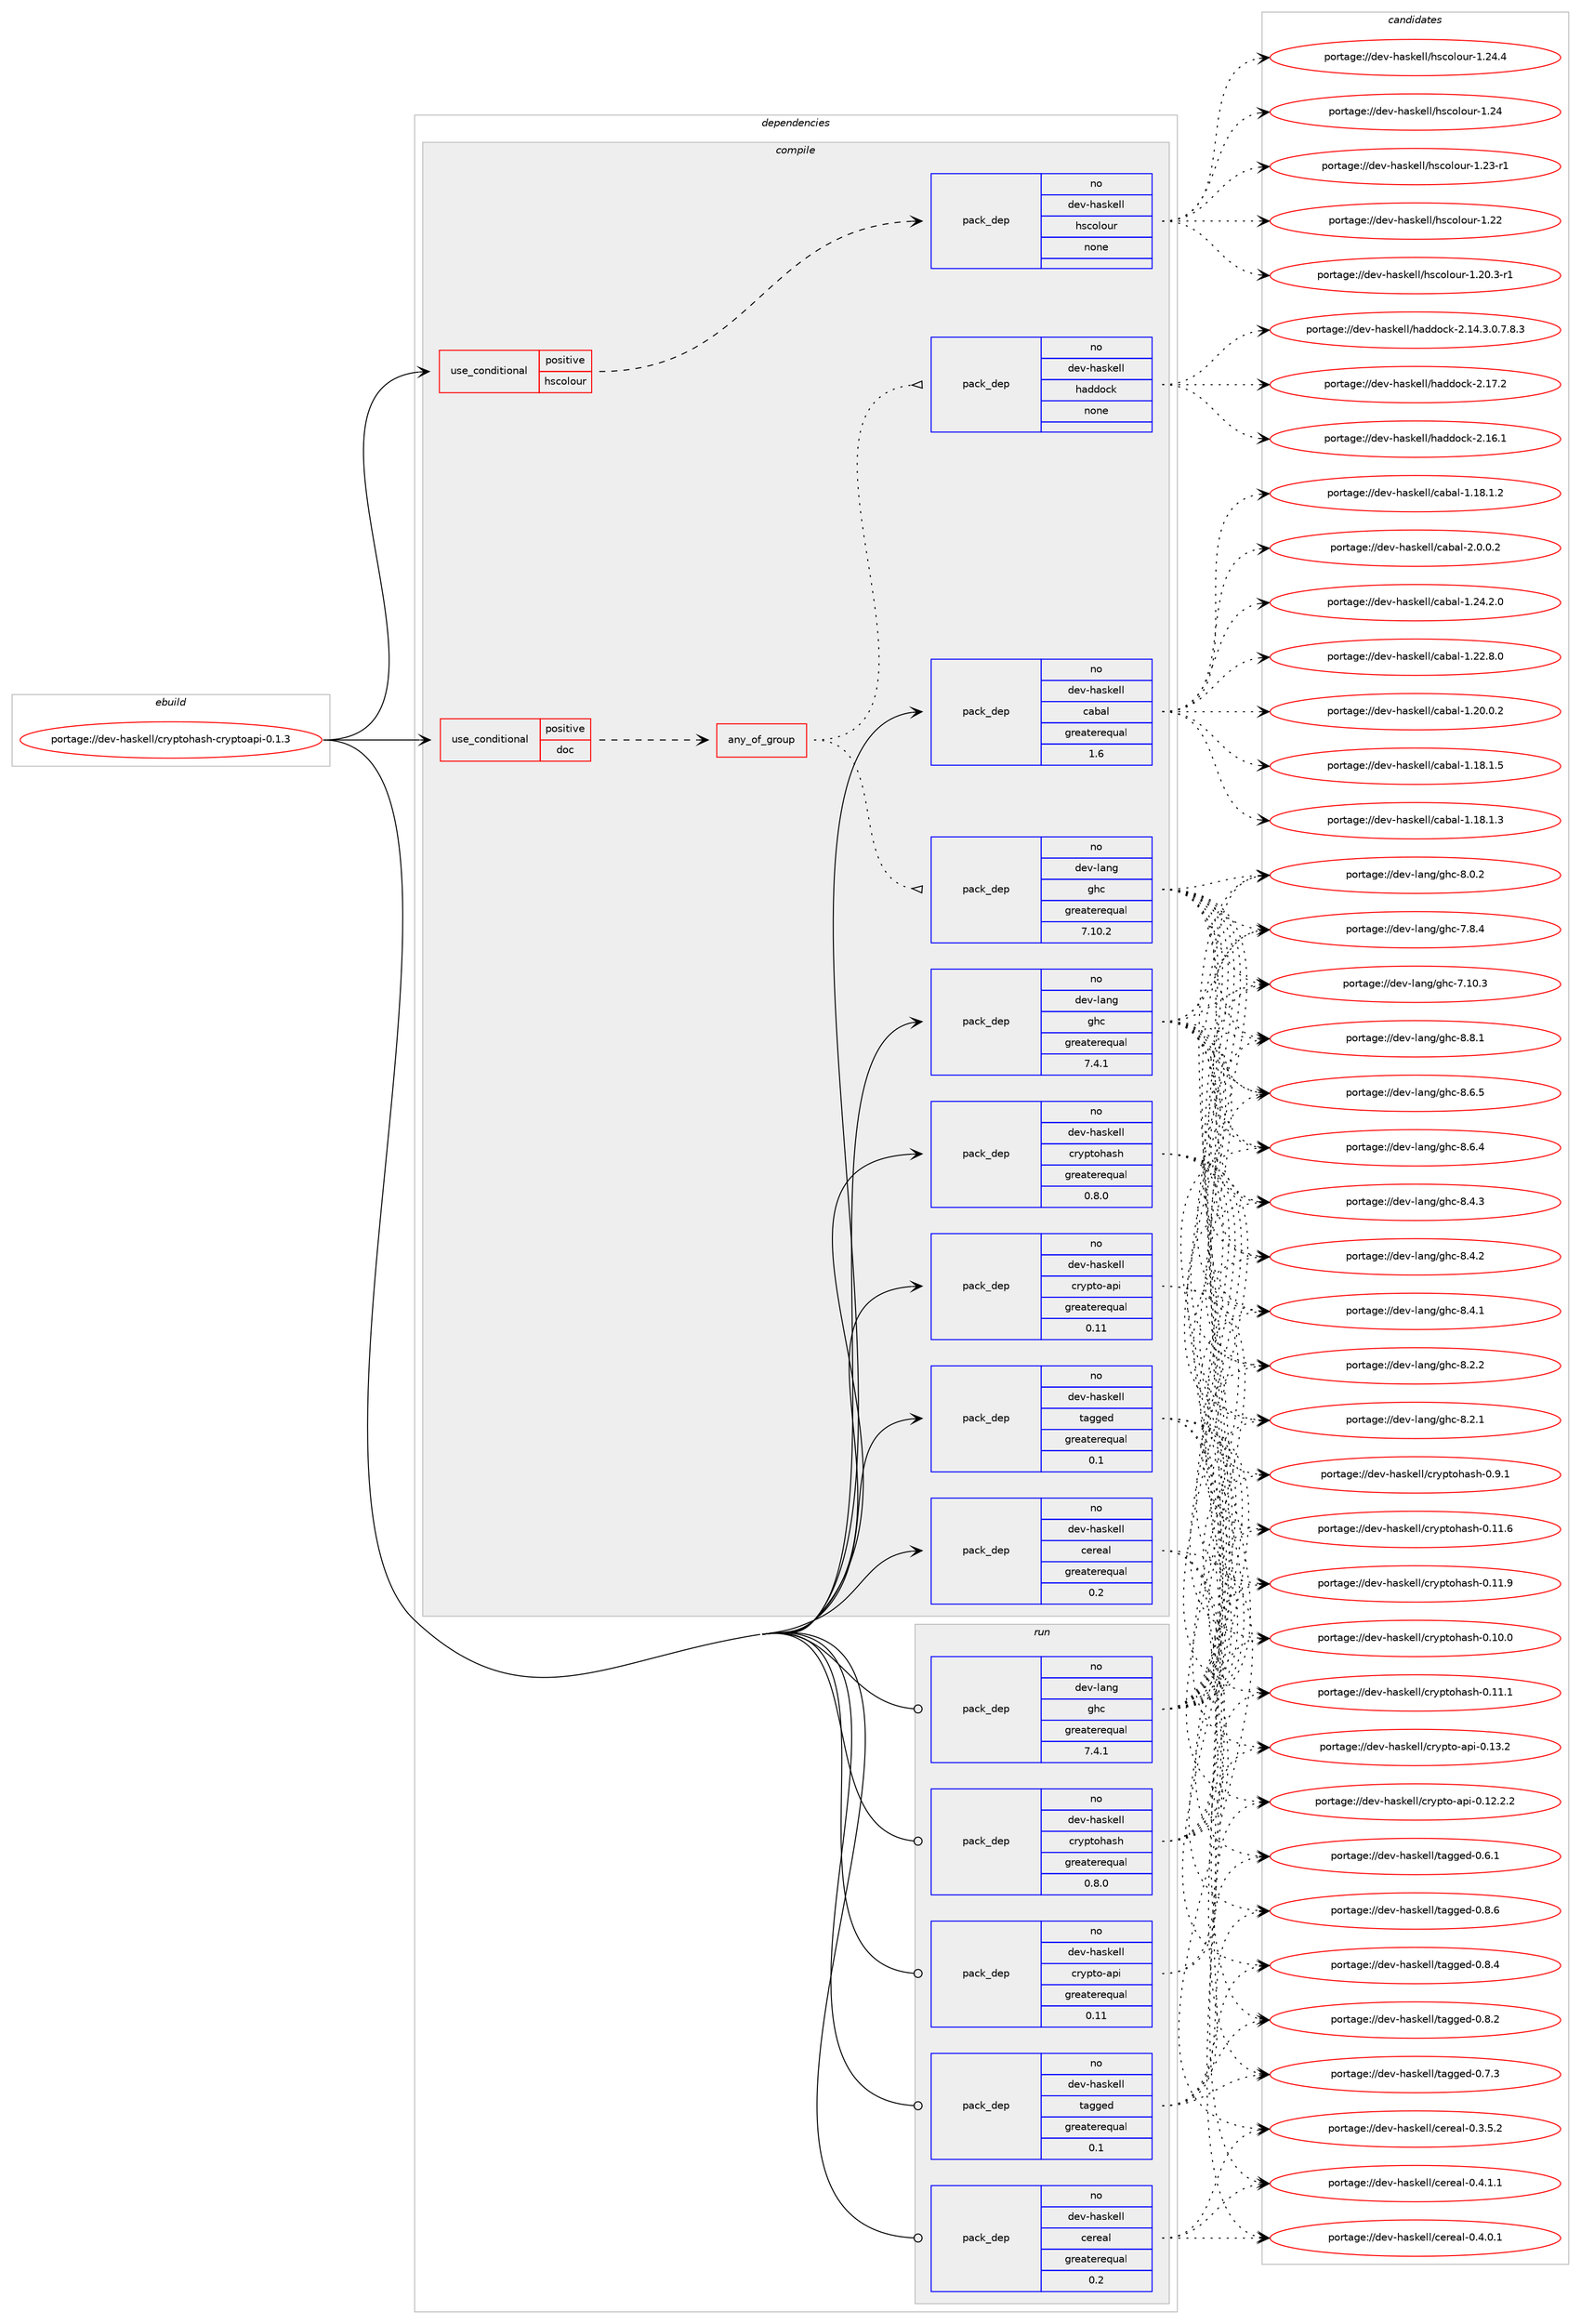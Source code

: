 digraph prolog {

# *************
# Graph options
# *************

newrank=true;
concentrate=true;
compound=true;
graph [rankdir=LR,fontname=Helvetica,fontsize=10,ranksep=1.5];#, ranksep=2.5, nodesep=0.2];
edge  [arrowhead=vee];
node  [fontname=Helvetica,fontsize=10];

# **********
# The ebuild
# **********

subgraph cluster_leftcol {
color=gray;
rank=same;
label=<<i>ebuild</i>>;
id [label="portage://dev-haskell/cryptohash-cryptoapi-0.1.3", color=red, width=4, href="../dev-haskell/cryptohash-cryptoapi-0.1.3.svg"];
}

# ****************
# The dependencies
# ****************

subgraph cluster_midcol {
color=gray;
label=<<i>dependencies</i>>;
subgraph cluster_compile {
fillcolor="#eeeeee";
style=filled;
label=<<i>compile</i>>;
subgraph cond134336 {
dependency565726 [label=<<TABLE BORDER="0" CELLBORDER="1" CELLSPACING="0" CELLPADDING="4"><TR><TD ROWSPAN="3" CELLPADDING="10">use_conditional</TD></TR><TR><TD>positive</TD></TR><TR><TD>doc</TD></TR></TABLE>>, shape=none, color=red];
subgraph any6595 {
dependency565727 [label=<<TABLE BORDER="0" CELLBORDER="1" CELLSPACING="0" CELLPADDING="4"><TR><TD CELLPADDING="10">any_of_group</TD></TR></TABLE>>, shape=none, color=red];subgraph pack424558 {
dependency565728 [label=<<TABLE BORDER="0" CELLBORDER="1" CELLSPACING="0" CELLPADDING="4" WIDTH="220"><TR><TD ROWSPAN="6" CELLPADDING="30">pack_dep</TD></TR><TR><TD WIDTH="110">no</TD></TR><TR><TD>dev-haskell</TD></TR><TR><TD>haddock</TD></TR><TR><TD>none</TD></TR><TR><TD></TD></TR></TABLE>>, shape=none, color=blue];
}
dependency565727:e -> dependency565728:w [weight=20,style="dotted",arrowhead="oinv"];
subgraph pack424559 {
dependency565729 [label=<<TABLE BORDER="0" CELLBORDER="1" CELLSPACING="0" CELLPADDING="4" WIDTH="220"><TR><TD ROWSPAN="6" CELLPADDING="30">pack_dep</TD></TR><TR><TD WIDTH="110">no</TD></TR><TR><TD>dev-lang</TD></TR><TR><TD>ghc</TD></TR><TR><TD>greaterequal</TD></TR><TR><TD>7.10.2</TD></TR></TABLE>>, shape=none, color=blue];
}
dependency565727:e -> dependency565729:w [weight=20,style="dotted",arrowhead="oinv"];
}
dependency565726:e -> dependency565727:w [weight=20,style="dashed",arrowhead="vee"];
}
id:e -> dependency565726:w [weight=20,style="solid",arrowhead="vee"];
subgraph cond134337 {
dependency565730 [label=<<TABLE BORDER="0" CELLBORDER="1" CELLSPACING="0" CELLPADDING="4"><TR><TD ROWSPAN="3" CELLPADDING="10">use_conditional</TD></TR><TR><TD>positive</TD></TR><TR><TD>hscolour</TD></TR></TABLE>>, shape=none, color=red];
subgraph pack424560 {
dependency565731 [label=<<TABLE BORDER="0" CELLBORDER="1" CELLSPACING="0" CELLPADDING="4" WIDTH="220"><TR><TD ROWSPAN="6" CELLPADDING="30">pack_dep</TD></TR><TR><TD WIDTH="110">no</TD></TR><TR><TD>dev-haskell</TD></TR><TR><TD>hscolour</TD></TR><TR><TD>none</TD></TR><TR><TD></TD></TR></TABLE>>, shape=none, color=blue];
}
dependency565730:e -> dependency565731:w [weight=20,style="dashed",arrowhead="vee"];
}
id:e -> dependency565730:w [weight=20,style="solid",arrowhead="vee"];
subgraph pack424561 {
dependency565732 [label=<<TABLE BORDER="0" CELLBORDER="1" CELLSPACING="0" CELLPADDING="4" WIDTH="220"><TR><TD ROWSPAN="6" CELLPADDING="30">pack_dep</TD></TR><TR><TD WIDTH="110">no</TD></TR><TR><TD>dev-haskell</TD></TR><TR><TD>cabal</TD></TR><TR><TD>greaterequal</TD></TR><TR><TD>1.6</TD></TR></TABLE>>, shape=none, color=blue];
}
id:e -> dependency565732:w [weight=20,style="solid",arrowhead="vee"];
subgraph pack424562 {
dependency565733 [label=<<TABLE BORDER="0" CELLBORDER="1" CELLSPACING="0" CELLPADDING="4" WIDTH="220"><TR><TD ROWSPAN="6" CELLPADDING="30">pack_dep</TD></TR><TR><TD WIDTH="110">no</TD></TR><TR><TD>dev-haskell</TD></TR><TR><TD>cereal</TD></TR><TR><TD>greaterequal</TD></TR><TR><TD>0.2</TD></TR></TABLE>>, shape=none, color=blue];
}
id:e -> dependency565733:w [weight=20,style="solid",arrowhead="vee"];
subgraph pack424563 {
dependency565734 [label=<<TABLE BORDER="0" CELLBORDER="1" CELLSPACING="0" CELLPADDING="4" WIDTH="220"><TR><TD ROWSPAN="6" CELLPADDING="30">pack_dep</TD></TR><TR><TD WIDTH="110">no</TD></TR><TR><TD>dev-haskell</TD></TR><TR><TD>crypto-api</TD></TR><TR><TD>greaterequal</TD></TR><TR><TD>0.11</TD></TR></TABLE>>, shape=none, color=blue];
}
id:e -> dependency565734:w [weight=20,style="solid",arrowhead="vee"];
subgraph pack424564 {
dependency565735 [label=<<TABLE BORDER="0" CELLBORDER="1" CELLSPACING="0" CELLPADDING="4" WIDTH="220"><TR><TD ROWSPAN="6" CELLPADDING="30">pack_dep</TD></TR><TR><TD WIDTH="110">no</TD></TR><TR><TD>dev-haskell</TD></TR><TR><TD>cryptohash</TD></TR><TR><TD>greaterequal</TD></TR><TR><TD>0.8.0</TD></TR></TABLE>>, shape=none, color=blue];
}
id:e -> dependency565735:w [weight=20,style="solid",arrowhead="vee"];
subgraph pack424565 {
dependency565736 [label=<<TABLE BORDER="0" CELLBORDER="1" CELLSPACING="0" CELLPADDING="4" WIDTH="220"><TR><TD ROWSPAN="6" CELLPADDING="30">pack_dep</TD></TR><TR><TD WIDTH="110">no</TD></TR><TR><TD>dev-haskell</TD></TR><TR><TD>tagged</TD></TR><TR><TD>greaterequal</TD></TR><TR><TD>0.1</TD></TR></TABLE>>, shape=none, color=blue];
}
id:e -> dependency565736:w [weight=20,style="solid",arrowhead="vee"];
subgraph pack424566 {
dependency565737 [label=<<TABLE BORDER="0" CELLBORDER="1" CELLSPACING="0" CELLPADDING="4" WIDTH="220"><TR><TD ROWSPAN="6" CELLPADDING="30">pack_dep</TD></TR><TR><TD WIDTH="110">no</TD></TR><TR><TD>dev-lang</TD></TR><TR><TD>ghc</TD></TR><TR><TD>greaterequal</TD></TR><TR><TD>7.4.1</TD></TR></TABLE>>, shape=none, color=blue];
}
id:e -> dependency565737:w [weight=20,style="solid",arrowhead="vee"];
}
subgraph cluster_compileandrun {
fillcolor="#eeeeee";
style=filled;
label=<<i>compile and run</i>>;
}
subgraph cluster_run {
fillcolor="#eeeeee";
style=filled;
label=<<i>run</i>>;
subgraph pack424567 {
dependency565738 [label=<<TABLE BORDER="0" CELLBORDER="1" CELLSPACING="0" CELLPADDING="4" WIDTH="220"><TR><TD ROWSPAN="6" CELLPADDING="30">pack_dep</TD></TR><TR><TD WIDTH="110">no</TD></TR><TR><TD>dev-haskell</TD></TR><TR><TD>cereal</TD></TR><TR><TD>greaterequal</TD></TR><TR><TD>0.2</TD></TR></TABLE>>, shape=none, color=blue];
}
id:e -> dependency565738:w [weight=20,style="solid",arrowhead="odot"];
subgraph pack424568 {
dependency565739 [label=<<TABLE BORDER="0" CELLBORDER="1" CELLSPACING="0" CELLPADDING="4" WIDTH="220"><TR><TD ROWSPAN="6" CELLPADDING="30">pack_dep</TD></TR><TR><TD WIDTH="110">no</TD></TR><TR><TD>dev-haskell</TD></TR><TR><TD>crypto-api</TD></TR><TR><TD>greaterequal</TD></TR><TR><TD>0.11</TD></TR></TABLE>>, shape=none, color=blue];
}
id:e -> dependency565739:w [weight=20,style="solid",arrowhead="odot"];
subgraph pack424569 {
dependency565740 [label=<<TABLE BORDER="0" CELLBORDER="1" CELLSPACING="0" CELLPADDING="4" WIDTH="220"><TR><TD ROWSPAN="6" CELLPADDING="30">pack_dep</TD></TR><TR><TD WIDTH="110">no</TD></TR><TR><TD>dev-haskell</TD></TR><TR><TD>cryptohash</TD></TR><TR><TD>greaterequal</TD></TR><TR><TD>0.8.0</TD></TR></TABLE>>, shape=none, color=blue];
}
id:e -> dependency565740:w [weight=20,style="solid",arrowhead="odot"];
subgraph pack424570 {
dependency565741 [label=<<TABLE BORDER="0" CELLBORDER="1" CELLSPACING="0" CELLPADDING="4" WIDTH="220"><TR><TD ROWSPAN="6" CELLPADDING="30">pack_dep</TD></TR><TR><TD WIDTH="110">no</TD></TR><TR><TD>dev-haskell</TD></TR><TR><TD>tagged</TD></TR><TR><TD>greaterequal</TD></TR><TR><TD>0.1</TD></TR></TABLE>>, shape=none, color=blue];
}
id:e -> dependency565741:w [weight=20,style="solid",arrowhead="odot"];
subgraph pack424571 {
dependency565742 [label=<<TABLE BORDER="0" CELLBORDER="1" CELLSPACING="0" CELLPADDING="4" WIDTH="220"><TR><TD ROWSPAN="6" CELLPADDING="30">pack_dep</TD></TR><TR><TD WIDTH="110">no</TD></TR><TR><TD>dev-lang</TD></TR><TR><TD>ghc</TD></TR><TR><TD>greaterequal</TD></TR><TR><TD>7.4.1</TD></TR></TABLE>>, shape=none, color=blue];
}
id:e -> dependency565742:w [weight=20,style="solid",arrowhead="odot"];
}
}

# **************
# The candidates
# **************

subgraph cluster_choices {
rank=same;
color=gray;
label=<<i>candidates</i>>;

subgraph choice424558 {
color=black;
nodesep=1;
choice100101118451049711510710110810847104971001001119910745504649554650 [label="portage://dev-haskell/haddock-2.17.2", color=red, width=4,href="../dev-haskell/haddock-2.17.2.svg"];
choice100101118451049711510710110810847104971001001119910745504649544649 [label="portage://dev-haskell/haddock-2.16.1", color=red, width=4,href="../dev-haskell/haddock-2.16.1.svg"];
choice1001011184510497115107101108108471049710010011199107455046495246514648465546564651 [label="portage://dev-haskell/haddock-2.14.3.0.7.8.3", color=red, width=4,href="../dev-haskell/haddock-2.14.3.0.7.8.3.svg"];
dependency565728:e -> choice100101118451049711510710110810847104971001001119910745504649554650:w [style=dotted,weight="100"];
dependency565728:e -> choice100101118451049711510710110810847104971001001119910745504649544649:w [style=dotted,weight="100"];
dependency565728:e -> choice1001011184510497115107101108108471049710010011199107455046495246514648465546564651:w [style=dotted,weight="100"];
}
subgraph choice424559 {
color=black;
nodesep=1;
choice10010111845108971101034710310499455646564649 [label="portage://dev-lang/ghc-8.8.1", color=red, width=4,href="../dev-lang/ghc-8.8.1.svg"];
choice10010111845108971101034710310499455646544653 [label="portage://dev-lang/ghc-8.6.5", color=red, width=4,href="../dev-lang/ghc-8.6.5.svg"];
choice10010111845108971101034710310499455646544652 [label="portage://dev-lang/ghc-8.6.4", color=red, width=4,href="../dev-lang/ghc-8.6.4.svg"];
choice10010111845108971101034710310499455646524651 [label="portage://dev-lang/ghc-8.4.3", color=red, width=4,href="../dev-lang/ghc-8.4.3.svg"];
choice10010111845108971101034710310499455646524650 [label="portage://dev-lang/ghc-8.4.2", color=red, width=4,href="../dev-lang/ghc-8.4.2.svg"];
choice10010111845108971101034710310499455646524649 [label="portage://dev-lang/ghc-8.4.1", color=red, width=4,href="../dev-lang/ghc-8.4.1.svg"];
choice10010111845108971101034710310499455646504650 [label="portage://dev-lang/ghc-8.2.2", color=red, width=4,href="../dev-lang/ghc-8.2.2.svg"];
choice10010111845108971101034710310499455646504649 [label="portage://dev-lang/ghc-8.2.1", color=red, width=4,href="../dev-lang/ghc-8.2.1.svg"];
choice10010111845108971101034710310499455646484650 [label="portage://dev-lang/ghc-8.0.2", color=red, width=4,href="../dev-lang/ghc-8.0.2.svg"];
choice10010111845108971101034710310499455546564652 [label="portage://dev-lang/ghc-7.8.4", color=red, width=4,href="../dev-lang/ghc-7.8.4.svg"];
choice1001011184510897110103471031049945554649484651 [label="portage://dev-lang/ghc-7.10.3", color=red, width=4,href="../dev-lang/ghc-7.10.3.svg"];
dependency565729:e -> choice10010111845108971101034710310499455646564649:w [style=dotted,weight="100"];
dependency565729:e -> choice10010111845108971101034710310499455646544653:w [style=dotted,weight="100"];
dependency565729:e -> choice10010111845108971101034710310499455646544652:w [style=dotted,weight="100"];
dependency565729:e -> choice10010111845108971101034710310499455646524651:w [style=dotted,weight="100"];
dependency565729:e -> choice10010111845108971101034710310499455646524650:w [style=dotted,weight="100"];
dependency565729:e -> choice10010111845108971101034710310499455646524649:w [style=dotted,weight="100"];
dependency565729:e -> choice10010111845108971101034710310499455646504650:w [style=dotted,weight="100"];
dependency565729:e -> choice10010111845108971101034710310499455646504649:w [style=dotted,weight="100"];
dependency565729:e -> choice10010111845108971101034710310499455646484650:w [style=dotted,weight="100"];
dependency565729:e -> choice10010111845108971101034710310499455546564652:w [style=dotted,weight="100"];
dependency565729:e -> choice1001011184510897110103471031049945554649484651:w [style=dotted,weight="100"];
}
subgraph choice424560 {
color=black;
nodesep=1;
choice1001011184510497115107101108108471041159911110811111711445494650524652 [label="portage://dev-haskell/hscolour-1.24.4", color=red, width=4,href="../dev-haskell/hscolour-1.24.4.svg"];
choice100101118451049711510710110810847104115991111081111171144549465052 [label="portage://dev-haskell/hscolour-1.24", color=red, width=4,href="../dev-haskell/hscolour-1.24.svg"];
choice1001011184510497115107101108108471041159911110811111711445494650514511449 [label="portage://dev-haskell/hscolour-1.23-r1", color=red, width=4,href="../dev-haskell/hscolour-1.23-r1.svg"];
choice100101118451049711510710110810847104115991111081111171144549465050 [label="portage://dev-haskell/hscolour-1.22", color=red, width=4,href="../dev-haskell/hscolour-1.22.svg"];
choice10010111845104971151071011081084710411599111108111117114454946504846514511449 [label="portage://dev-haskell/hscolour-1.20.3-r1", color=red, width=4,href="../dev-haskell/hscolour-1.20.3-r1.svg"];
dependency565731:e -> choice1001011184510497115107101108108471041159911110811111711445494650524652:w [style=dotted,weight="100"];
dependency565731:e -> choice100101118451049711510710110810847104115991111081111171144549465052:w [style=dotted,weight="100"];
dependency565731:e -> choice1001011184510497115107101108108471041159911110811111711445494650514511449:w [style=dotted,weight="100"];
dependency565731:e -> choice100101118451049711510710110810847104115991111081111171144549465050:w [style=dotted,weight="100"];
dependency565731:e -> choice10010111845104971151071011081084710411599111108111117114454946504846514511449:w [style=dotted,weight="100"];
}
subgraph choice424561 {
color=black;
nodesep=1;
choice100101118451049711510710110810847999798971084550464846484650 [label="portage://dev-haskell/cabal-2.0.0.2", color=red, width=4,href="../dev-haskell/cabal-2.0.0.2.svg"];
choice10010111845104971151071011081084799979897108454946505246504648 [label="portage://dev-haskell/cabal-1.24.2.0", color=red, width=4,href="../dev-haskell/cabal-1.24.2.0.svg"];
choice10010111845104971151071011081084799979897108454946505046564648 [label="portage://dev-haskell/cabal-1.22.8.0", color=red, width=4,href="../dev-haskell/cabal-1.22.8.0.svg"];
choice10010111845104971151071011081084799979897108454946504846484650 [label="portage://dev-haskell/cabal-1.20.0.2", color=red, width=4,href="../dev-haskell/cabal-1.20.0.2.svg"];
choice10010111845104971151071011081084799979897108454946495646494653 [label="portage://dev-haskell/cabal-1.18.1.5", color=red, width=4,href="../dev-haskell/cabal-1.18.1.5.svg"];
choice10010111845104971151071011081084799979897108454946495646494651 [label="portage://dev-haskell/cabal-1.18.1.3", color=red, width=4,href="../dev-haskell/cabal-1.18.1.3.svg"];
choice10010111845104971151071011081084799979897108454946495646494650 [label="portage://dev-haskell/cabal-1.18.1.2", color=red, width=4,href="../dev-haskell/cabal-1.18.1.2.svg"];
dependency565732:e -> choice100101118451049711510710110810847999798971084550464846484650:w [style=dotted,weight="100"];
dependency565732:e -> choice10010111845104971151071011081084799979897108454946505246504648:w [style=dotted,weight="100"];
dependency565732:e -> choice10010111845104971151071011081084799979897108454946505046564648:w [style=dotted,weight="100"];
dependency565732:e -> choice10010111845104971151071011081084799979897108454946504846484650:w [style=dotted,weight="100"];
dependency565732:e -> choice10010111845104971151071011081084799979897108454946495646494653:w [style=dotted,weight="100"];
dependency565732:e -> choice10010111845104971151071011081084799979897108454946495646494651:w [style=dotted,weight="100"];
dependency565732:e -> choice10010111845104971151071011081084799979897108454946495646494650:w [style=dotted,weight="100"];
}
subgraph choice424562 {
color=black;
nodesep=1;
choice10010111845104971151071011081084799101114101971084548465246494649 [label="portage://dev-haskell/cereal-0.4.1.1", color=red, width=4,href="../dev-haskell/cereal-0.4.1.1.svg"];
choice10010111845104971151071011081084799101114101971084548465246484649 [label="portage://dev-haskell/cereal-0.4.0.1", color=red, width=4,href="../dev-haskell/cereal-0.4.0.1.svg"];
choice10010111845104971151071011081084799101114101971084548465146534650 [label="portage://dev-haskell/cereal-0.3.5.2", color=red, width=4,href="../dev-haskell/cereal-0.3.5.2.svg"];
dependency565733:e -> choice10010111845104971151071011081084799101114101971084548465246494649:w [style=dotted,weight="100"];
dependency565733:e -> choice10010111845104971151071011081084799101114101971084548465246484649:w [style=dotted,weight="100"];
dependency565733:e -> choice10010111845104971151071011081084799101114101971084548465146534650:w [style=dotted,weight="100"];
}
subgraph choice424563 {
color=black;
nodesep=1;
choice10010111845104971151071011081084799114121112116111459711210545484649514650 [label="portage://dev-haskell/crypto-api-0.13.2", color=red, width=4,href="../dev-haskell/crypto-api-0.13.2.svg"];
choice100101118451049711510710110810847991141211121161114597112105454846495046504650 [label="portage://dev-haskell/crypto-api-0.12.2.2", color=red, width=4,href="../dev-haskell/crypto-api-0.12.2.2.svg"];
dependency565734:e -> choice10010111845104971151071011081084799114121112116111459711210545484649514650:w [style=dotted,weight="100"];
dependency565734:e -> choice100101118451049711510710110810847991141211121161114597112105454846495046504650:w [style=dotted,weight="100"];
}
subgraph choice424564 {
color=black;
nodesep=1;
choice1001011184510497115107101108108479911412111211611110497115104454846574649 [label="portage://dev-haskell/cryptohash-0.9.1", color=red, width=4,href="../dev-haskell/cryptohash-0.9.1.svg"];
choice100101118451049711510710110810847991141211121161111049711510445484649494657 [label="portage://dev-haskell/cryptohash-0.11.9", color=red, width=4,href="../dev-haskell/cryptohash-0.11.9.svg"];
choice100101118451049711510710110810847991141211121161111049711510445484649494654 [label="portage://dev-haskell/cryptohash-0.11.6", color=red, width=4,href="../dev-haskell/cryptohash-0.11.6.svg"];
choice100101118451049711510710110810847991141211121161111049711510445484649494649 [label="portage://dev-haskell/cryptohash-0.11.1", color=red, width=4,href="../dev-haskell/cryptohash-0.11.1.svg"];
choice100101118451049711510710110810847991141211121161111049711510445484649484648 [label="portage://dev-haskell/cryptohash-0.10.0", color=red, width=4,href="../dev-haskell/cryptohash-0.10.0.svg"];
dependency565735:e -> choice1001011184510497115107101108108479911412111211611110497115104454846574649:w [style=dotted,weight="100"];
dependency565735:e -> choice100101118451049711510710110810847991141211121161111049711510445484649494657:w [style=dotted,weight="100"];
dependency565735:e -> choice100101118451049711510710110810847991141211121161111049711510445484649494654:w [style=dotted,weight="100"];
dependency565735:e -> choice100101118451049711510710110810847991141211121161111049711510445484649494649:w [style=dotted,weight="100"];
dependency565735:e -> choice100101118451049711510710110810847991141211121161111049711510445484649484648:w [style=dotted,weight="100"];
}
subgraph choice424565 {
color=black;
nodesep=1;
choice10010111845104971151071011081084711697103103101100454846564654 [label="portage://dev-haskell/tagged-0.8.6", color=red, width=4,href="../dev-haskell/tagged-0.8.6.svg"];
choice10010111845104971151071011081084711697103103101100454846564652 [label="portage://dev-haskell/tagged-0.8.4", color=red, width=4,href="../dev-haskell/tagged-0.8.4.svg"];
choice10010111845104971151071011081084711697103103101100454846564650 [label="portage://dev-haskell/tagged-0.8.2", color=red, width=4,href="../dev-haskell/tagged-0.8.2.svg"];
choice10010111845104971151071011081084711697103103101100454846554651 [label="portage://dev-haskell/tagged-0.7.3", color=red, width=4,href="../dev-haskell/tagged-0.7.3.svg"];
choice10010111845104971151071011081084711697103103101100454846544649 [label="portage://dev-haskell/tagged-0.6.1", color=red, width=4,href="../dev-haskell/tagged-0.6.1.svg"];
dependency565736:e -> choice10010111845104971151071011081084711697103103101100454846564654:w [style=dotted,weight="100"];
dependency565736:e -> choice10010111845104971151071011081084711697103103101100454846564652:w [style=dotted,weight="100"];
dependency565736:e -> choice10010111845104971151071011081084711697103103101100454846564650:w [style=dotted,weight="100"];
dependency565736:e -> choice10010111845104971151071011081084711697103103101100454846554651:w [style=dotted,weight="100"];
dependency565736:e -> choice10010111845104971151071011081084711697103103101100454846544649:w [style=dotted,weight="100"];
}
subgraph choice424566 {
color=black;
nodesep=1;
choice10010111845108971101034710310499455646564649 [label="portage://dev-lang/ghc-8.8.1", color=red, width=4,href="../dev-lang/ghc-8.8.1.svg"];
choice10010111845108971101034710310499455646544653 [label="portage://dev-lang/ghc-8.6.5", color=red, width=4,href="../dev-lang/ghc-8.6.5.svg"];
choice10010111845108971101034710310499455646544652 [label="portage://dev-lang/ghc-8.6.4", color=red, width=4,href="../dev-lang/ghc-8.6.4.svg"];
choice10010111845108971101034710310499455646524651 [label="portage://dev-lang/ghc-8.4.3", color=red, width=4,href="../dev-lang/ghc-8.4.3.svg"];
choice10010111845108971101034710310499455646524650 [label="portage://dev-lang/ghc-8.4.2", color=red, width=4,href="../dev-lang/ghc-8.4.2.svg"];
choice10010111845108971101034710310499455646524649 [label="portage://dev-lang/ghc-8.4.1", color=red, width=4,href="../dev-lang/ghc-8.4.1.svg"];
choice10010111845108971101034710310499455646504650 [label="portage://dev-lang/ghc-8.2.2", color=red, width=4,href="../dev-lang/ghc-8.2.2.svg"];
choice10010111845108971101034710310499455646504649 [label="portage://dev-lang/ghc-8.2.1", color=red, width=4,href="../dev-lang/ghc-8.2.1.svg"];
choice10010111845108971101034710310499455646484650 [label="portage://dev-lang/ghc-8.0.2", color=red, width=4,href="../dev-lang/ghc-8.0.2.svg"];
choice10010111845108971101034710310499455546564652 [label="portage://dev-lang/ghc-7.8.4", color=red, width=4,href="../dev-lang/ghc-7.8.4.svg"];
choice1001011184510897110103471031049945554649484651 [label="portage://dev-lang/ghc-7.10.3", color=red, width=4,href="../dev-lang/ghc-7.10.3.svg"];
dependency565737:e -> choice10010111845108971101034710310499455646564649:w [style=dotted,weight="100"];
dependency565737:e -> choice10010111845108971101034710310499455646544653:w [style=dotted,weight="100"];
dependency565737:e -> choice10010111845108971101034710310499455646544652:w [style=dotted,weight="100"];
dependency565737:e -> choice10010111845108971101034710310499455646524651:w [style=dotted,weight="100"];
dependency565737:e -> choice10010111845108971101034710310499455646524650:w [style=dotted,weight="100"];
dependency565737:e -> choice10010111845108971101034710310499455646524649:w [style=dotted,weight="100"];
dependency565737:e -> choice10010111845108971101034710310499455646504650:w [style=dotted,weight="100"];
dependency565737:e -> choice10010111845108971101034710310499455646504649:w [style=dotted,weight="100"];
dependency565737:e -> choice10010111845108971101034710310499455646484650:w [style=dotted,weight="100"];
dependency565737:e -> choice10010111845108971101034710310499455546564652:w [style=dotted,weight="100"];
dependency565737:e -> choice1001011184510897110103471031049945554649484651:w [style=dotted,weight="100"];
}
subgraph choice424567 {
color=black;
nodesep=1;
choice10010111845104971151071011081084799101114101971084548465246494649 [label="portage://dev-haskell/cereal-0.4.1.1", color=red, width=4,href="../dev-haskell/cereal-0.4.1.1.svg"];
choice10010111845104971151071011081084799101114101971084548465246484649 [label="portage://dev-haskell/cereal-0.4.0.1", color=red, width=4,href="../dev-haskell/cereal-0.4.0.1.svg"];
choice10010111845104971151071011081084799101114101971084548465146534650 [label="portage://dev-haskell/cereal-0.3.5.2", color=red, width=4,href="../dev-haskell/cereal-0.3.5.2.svg"];
dependency565738:e -> choice10010111845104971151071011081084799101114101971084548465246494649:w [style=dotted,weight="100"];
dependency565738:e -> choice10010111845104971151071011081084799101114101971084548465246484649:w [style=dotted,weight="100"];
dependency565738:e -> choice10010111845104971151071011081084799101114101971084548465146534650:w [style=dotted,weight="100"];
}
subgraph choice424568 {
color=black;
nodesep=1;
choice10010111845104971151071011081084799114121112116111459711210545484649514650 [label="portage://dev-haskell/crypto-api-0.13.2", color=red, width=4,href="../dev-haskell/crypto-api-0.13.2.svg"];
choice100101118451049711510710110810847991141211121161114597112105454846495046504650 [label="portage://dev-haskell/crypto-api-0.12.2.2", color=red, width=4,href="../dev-haskell/crypto-api-0.12.2.2.svg"];
dependency565739:e -> choice10010111845104971151071011081084799114121112116111459711210545484649514650:w [style=dotted,weight="100"];
dependency565739:e -> choice100101118451049711510710110810847991141211121161114597112105454846495046504650:w [style=dotted,weight="100"];
}
subgraph choice424569 {
color=black;
nodesep=1;
choice1001011184510497115107101108108479911412111211611110497115104454846574649 [label="portage://dev-haskell/cryptohash-0.9.1", color=red, width=4,href="../dev-haskell/cryptohash-0.9.1.svg"];
choice100101118451049711510710110810847991141211121161111049711510445484649494657 [label="portage://dev-haskell/cryptohash-0.11.9", color=red, width=4,href="../dev-haskell/cryptohash-0.11.9.svg"];
choice100101118451049711510710110810847991141211121161111049711510445484649494654 [label="portage://dev-haskell/cryptohash-0.11.6", color=red, width=4,href="../dev-haskell/cryptohash-0.11.6.svg"];
choice100101118451049711510710110810847991141211121161111049711510445484649494649 [label="portage://dev-haskell/cryptohash-0.11.1", color=red, width=4,href="../dev-haskell/cryptohash-0.11.1.svg"];
choice100101118451049711510710110810847991141211121161111049711510445484649484648 [label="portage://dev-haskell/cryptohash-0.10.0", color=red, width=4,href="../dev-haskell/cryptohash-0.10.0.svg"];
dependency565740:e -> choice1001011184510497115107101108108479911412111211611110497115104454846574649:w [style=dotted,weight="100"];
dependency565740:e -> choice100101118451049711510710110810847991141211121161111049711510445484649494657:w [style=dotted,weight="100"];
dependency565740:e -> choice100101118451049711510710110810847991141211121161111049711510445484649494654:w [style=dotted,weight="100"];
dependency565740:e -> choice100101118451049711510710110810847991141211121161111049711510445484649494649:w [style=dotted,weight="100"];
dependency565740:e -> choice100101118451049711510710110810847991141211121161111049711510445484649484648:w [style=dotted,weight="100"];
}
subgraph choice424570 {
color=black;
nodesep=1;
choice10010111845104971151071011081084711697103103101100454846564654 [label="portage://dev-haskell/tagged-0.8.6", color=red, width=4,href="../dev-haskell/tagged-0.8.6.svg"];
choice10010111845104971151071011081084711697103103101100454846564652 [label="portage://dev-haskell/tagged-0.8.4", color=red, width=4,href="../dev-haskell/tagged-0.8.4.svg"];
choice10010111845104971151071011081084711697103103101100454846564650 [label="portage://dev-haskell/tagged-0.8.2", color=red, width=4,href="../dev-haskell/tagged-0.8.2.svg"];
choice10010111845104971151071011081084711697103103101100454846554651 [label="portage://dev-haskell/tagged-0.7.3", color=red, width=4,href="../dev-haskell/tagged-0.7.3.svg"];
choice10010111845104971151071011081084711697103103101100454846544649 [label="portage://dev-haskell/tagged-0.6.1", color=red, width=4,href="../dev-haskell/tagged-0.6.1.svg"];
dependency565741:e -> choice10010111845104971151071011081084711697103103101100454846564654:w [style=dotted,weight="100"];
dependency565741:e -> choice10010111845104971151071011081084711697103103101100454846564652:w [style=dotted,weight="100"];
dependency565741:e -> choice10010111845104971151071011081084711697103103101100454846564650:w [style=dotted,weight="100"];
dependency565741:e -> choice10010111845104971151071011081084711697103103101100454846554651:w [style=dotted,weight="100"];
dependency565741:e -> choice10010111845104971151071011081084711697103103101100454846544649:w [style=dotted,weight="100"];
}
subgraph choice424571 {
color=black;
nodesep=1;
choice10010111845108971101034710310499455646564649 [label="portage://dev-lang/ghc-8.8.1", color=red, width=4,href="../dev-lang/ghc-8.8.1.svg"];
choice10010111845108971101034710310499455646544653 [label="portage://dev-lang/ghc-8.6.5", color=red, width=4,href="../dev-lang/ghc-8.6.5.svg"];
choice10010111845108971101034710310499455646544652 [label="portage://dev-lang/ghc-8.6.4", color=red, width=4,href="../dev-lang/ghc-8.6.4.svg"];
choice10010111845108971101034710310499455646524651 [label="portage://dev-lang/ghc-8.4.3", color=red, width=4,href="../dev-lang/ghc-8.4.3.svg"];
choice10010111845108971101034710310499455646524650 [label="portage://dev-lang/ghc-8.4.2", color=red, width=4,href="../dev-lang/ghc-8.4.2.svg"];
choice10010111845108971101034710310499455646524649 [label="portage://dev-lang/ghc-8.4.1", color=red, width=4,href="../dev-lang/ghc-8.4.1.svg"];
choice10010111845108971101034710310499455646504650 [label="portage://dev-lang/ghc-8.2.2", color=red, width=4,href="../dev-lang/ghc-8.2.2.svg"];
choice10010111845108971101034710310499455646504649 [label="portage://dev-lang/ghc-8.2.1", color=red, width=4,href="../dev-lang/ghc-8.2.1.svg"];
choice10010111845108971101034710310499455646484650 [label="portage://dev-lang/ghc-8.0.2", color=red, width=4,href="../dev-lang/ghc-8.0.2.svg"];
choice10010111845108971101034710310499455546564652 [label="portage://dev-lang/ghc-7.8.4", color=red, width=4,href="../dev-lang/ghc-7.8.4.svg"];
choice1001011184510897110103471031049945554649484651 [label="portage://dev-lang/ghc-7.10.3", color=red, width=4,href="../dev-lang/ghc-7.10.3.svg"];
dependency565742:e -> choice10010111845108971101034710310499455646564649:w [style=dotted,weight="100"];
dependency565742:e -> choice10010111845108971101034710310499455646544653:w [style=dotted,weight="100"];
dependency565742:e -> choice10010111845108971101034710310499455646544652:w [style=dotted,weight="100"];
dependency565742:e -> choice10010111845108971101034710310499455646524651:w [style=dotted,weight="100"];
dependency565742:e -> choice10010111845108971101034710310499455646524650:w [style=dotted,weight="100"];
dependency565742:e -> choice10010111845108971101034710310499455646524649:w [style=dotted,weight="100"];
dependency565742:e -> choice10010111845108971101034710310499455646504650:w [style=dotted,weight="100"];
dependency565742:e -> choice10010111845108971101034710310499455646504649:w [style=dotted,weight="100"];
dependency565742:e -> choice10010111845108971101034710310499455646484650:w [style=dotted,weight="100"];
dependency565742:e -> choice10010111845108971101034710310499455546564652:w [style=dotted,weight="100"];
dependency565742:e -> choice1001011184510897110103471031049945554649484651:w [style=dotted,weight="100"];
}
}

}
